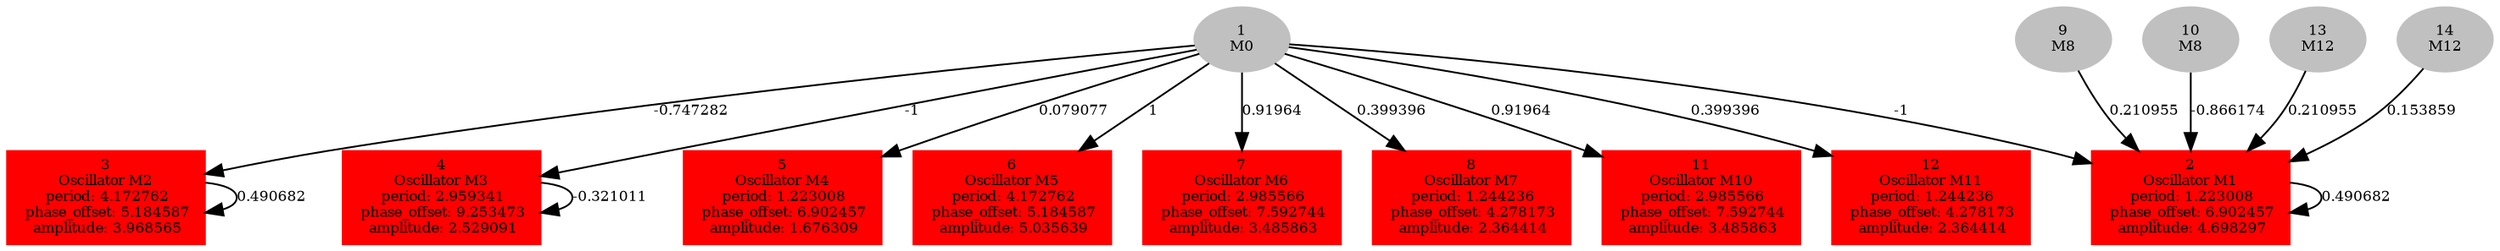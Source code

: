  digraph g{ forcelabels=true;
1[label=<1<BR/>M0>,color="grey",style=filled,fontsize=8];
2 [label=<2<BR />Oscillator M1<BR /> period: 1.223008<BR /> phase_offset: 6.902457<BR /> amplitude: 4.698297>, shape=box,color=red,style=filled,fontsize=8];3 [label=<3<BR />Oscillator M2<BR /> period: 4.172762<BR /> phase_offset: 5.184587<BR /> amplitude: 3.968565>, shape=box,color=red,style=filled,fontsize=8];4 [label=<4<BR />Oscillator M3<BR /> period: 2.959341<BR /> phase_offset: 9.253473<BR /> amplitude: 2.529091>, shape=box,color=red,style=filled,fontsize=8];5 [label=<5<BR />Oscillator M4<BR /> period: 1.223008<BR /> phase_offset: 6.902457<BR /> amplitude: 1.676309>, shape=box,color=red,style=filled,fontsize=8];6 [label=<6<BR />Oscillator M5<BR /> period: 4.172762<BR /> phase_offset: 5.184587<BR /> amplitude: 5.035639>, shape=box,color=red,style=filled,fontsize=8];7 [label=<7<BR />Oscillator M6<BR /> period: 2.985566<BR /> phase_offset: 7.592744<BR /> amplitude: 3.485863>, shape=box,color=red,style=filled,fontsize=8];8 [label=<8<BR />Oscillator M7<BR /> period: 1.244236<BR /> phase_offset: 4.278173<BR /> amplitude: 2.364414>, shape=box,color=red,style=filled,fontsize=8];9[label=<9<BR/>M8>,color="grey",style=filled,fontsize=8];
10[label=<10<BR/>M8>,color="grey",style=filled,fontsize=8];
11 [label=<11<BR />Oscillator M10<BR /> period: 2.985566<BR /> phase_offset: 7.592744<BR /> amplitude: 3.485863>, shape=box,color=red,style=filled,fontsize=8];12 [label=<12<BR />Oscillator M11<BR /> period: 1.244236<BR /> phase_offset: 4.278173<BR /> amplitude: 2.364414>, shape=box,color=red,style=filled,fontsize=8];13[label=<13<BR/>M12>,color="grey",style=filled,fontsize=8];
14[label=<14<BR/>M12>,color="grey",style=filled,fontsize=8];
1 -> 2[label="-1 ",fontsize="8"];
1 -> 3[label="-0.747282 ",fontsize="8"];
1 -> 4[label="-1 ",fontsize="8"];
1 -> 5[label="0.079077 ",fontsize="8"];
1 -> 6[label="1 ",fontsize="8"];
1 -> 7[label="0.91964 ",fontsize="8"];
1 -> 8[label="0.399396 ",fontsize="8"];
1 -> 11[label="0.91964 ",fontsize="8"];
1 -> 12[label="0.399396 ",fontsize="8"];
2 -> 2[label="0.490682 ",fontsize="8"];
3 -> 3[label="0.490682 ",fontsize="8"];
4 -> 4[label="-0.321011 ",fontsize="8"];
9 -> 2[label="0.210955 ",fontsize="8"];
10 -> 2[label="-0.866174 ",fontsize="8"];
13 -> 2[label="0.210955 ",fontsize="8"];
14 -> 2[label="0.153859 ",fontsize="8"];
 }
